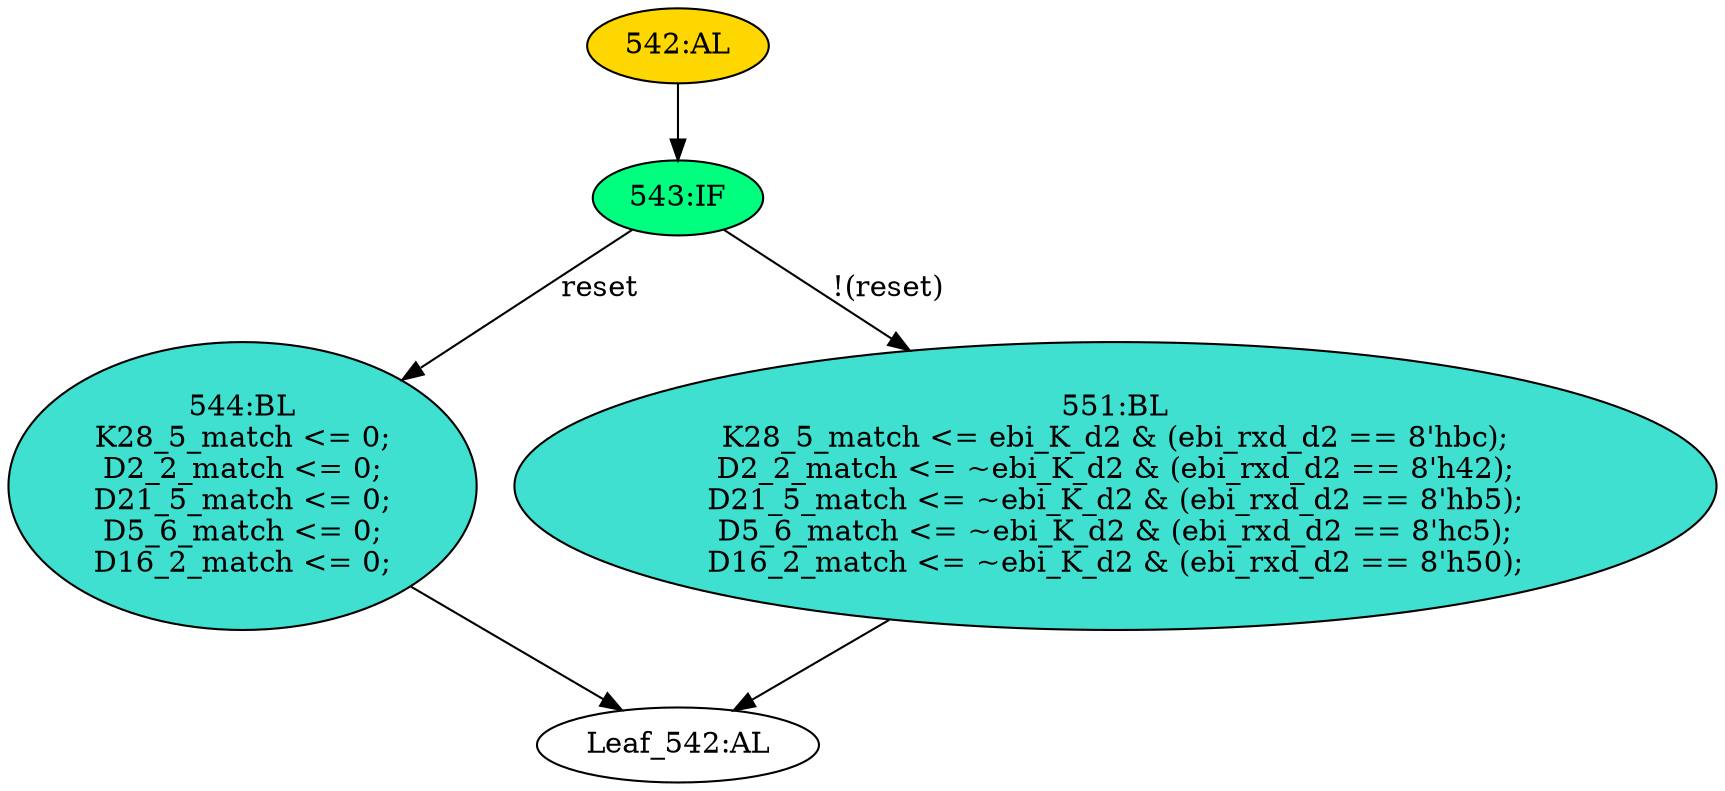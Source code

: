 strict digraph "" {
	node [label="\N"];
	"542:AL"	 [ast="<pyverilog.vparser.ast.Always object at 0x7f702a73bad0>",
		clk_sens=True,
		fillcolor=gold,
		label="542:AL",
		sens="['ck', 'reset']",
		statements="[]",
		style=filled,
		typ=Always,
		use_var="['reset', 'ebi_rxd_d2', 'ebi_K_d2']"];
	"543:IF"	 [ast="<pyverilog.vparser.ast.IfStatement object at 0x7f702a73bc50>",
		fillcolor=springgreen,
		label="543:IF",
		statements="[]",
		style=filled,
		typ=IfStatement];
	"542:AL" -> "543:IF"	 [cond="[]",
		lineno=None];
	"544:BL"	 [ast="<pyverilog.vparser.ast.Block object at 0x7f702a652a10>",
		fillcolor=turquoise,
		label="544:BL
K28_5_match <= 0;
D2_2_match <= 0;
D21_5_match <= 0;
D5_6_match <= 0;
D16_2_match <= 0;",
		statements="[<pyverilog.vparser.ast.NonblockingSubstitution object at 0x7f702a652a50>, <pyverilog.vparser.ast.NonblockingSubstitution object \
at 0x7f702a652b90>, <pyverilog.vparser.ast.NonblockingSubstitution object at 0x7f702a652cd0>, <pyverilog.vparser.ast.NonblockingSubstitution \
object at 0x7f702a652e10>, <pyverilog.vparser.ast.NonblockingSubstitution object at 0x7f702a652f50>]",
		style=filled,
		typ=Block];
	"543:IF" -> "544:BL"	 [cond="['reset']",
		label=reset,
		lineno=543];
	"551:BL"	 [ast="<pyverilog.vparser.ast.Block object at 0x7f702a73bcd0>",
		fillcolor=turquoise,
		label="551:BL
K28_5_match <= ebi_K_d2 & (ebi_rxd_d2 == 8'hbc);
D2_2_match <= ~ebi_K_d2 & (ebi_rxd_d2 == 8'h42);
D21_5_match <= ~ebi_K_d2 & (\
ebi_rxd_d2 == 8'hb5);
D5_6_match <= ~ebi_K_d2 & (ebi_rxd_d2 == 8'hc5);
D16_2_match <= ~ebi_K_d2 & (ebi_rxd_d2 == 8'h50);",
		statements="[<pyverilog.vparser.ast.NonblockingSubstitution object at 0x7f702a73bd10>, <pyverilog.vparser.ast.NonblockingSubstitution object \
at 0x7f702a73bf90>, <pyverilog.vparser.ast.NonblockingSubstitution object at 0x7f702a652250>, <pyverilog.vparser.ast.NonblockingSubstitution \
object at 0x7f702a6524d0>, <pyverilog.vparser.ast.NonblockingSubstitution object at 0x7f702a652750>]",
		style=filled,
		typ=Block];
	"543:IF" -> "551:BL"	 [cond="['reset']",
		label="!(reset)",
		lineno=543];
	"Leaf_542:AL"	 [def_var="['D2_2_match', 'D16_2_match', 'K28_5_match', 'D5_6_match', 'D21_5_match']",
		label="Leaf_542:AL"];
	"544:BL" -> "Leaf_542:AL"	 [cond="[]",
		lineno=None];
	"551:BL" -> "Leaf_542:AL"	 [cond="[]",
		lineno=None];
}
